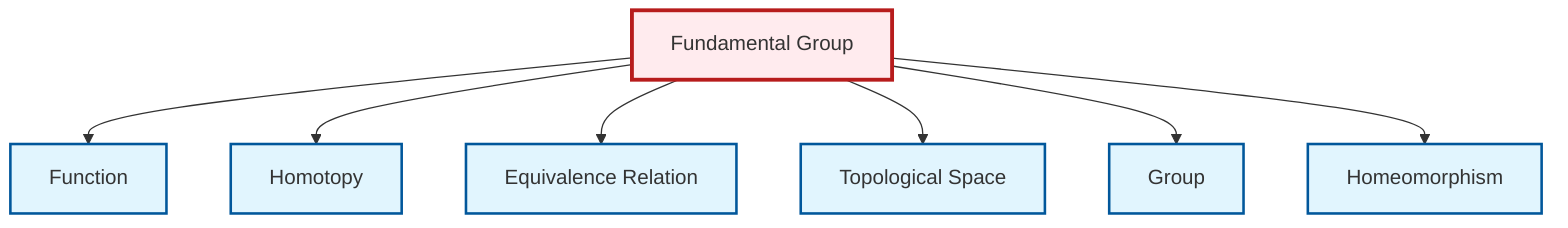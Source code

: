 graph TD
    classDef definition fill:#e1f5fe,stroke:#01579b,stroke-width:2px
    classDef theorem fill:#f3e5f5,stroke:#4a148c,stroke-width:2px
    classDef axiom fill:#fff3e0,stroke:#e65100,stroke-width:2px
    classDef example fill:#e8f5e9,stroke:#1b5e20,stroke-width:2px
    classDef current fill:#ffebee,stroke:#b71c1c,stroke-width:3px
    def-equivalence-relation["Equivalence Relation"]:::definition
    def-homeomorphism["Homeomorphism"]:::definition
    def-function["Function"]:::definition
    def-fundamental-group["Fundamental Group"]:::definition
    def-group["Group"]:::definition
    def-topological-space["Topological Space"]:::definition
    def-homotopy["Homotopy"]:::definition
    def-fundamental-group --> def-function
    def-fundamental-group --> def-homotopy
    def-fundamental-group --> def-equivalence-relation
    def-fundamental-group --> def-topological-space
    def-fundamental-group --> def-group
    def-fundamental-group --> def-homeomorphism
    class def-fundamental-group current